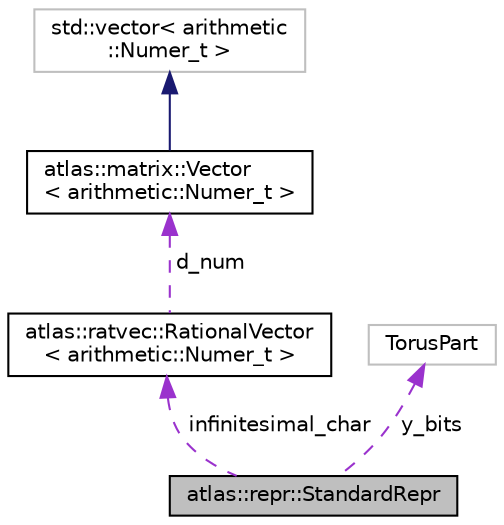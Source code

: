 digraph "atlas::repr::StandardRepr"
{
  edge [fontname="Helvetica",fontsize="10",labelfontname="Helvetica",labelfontsize="10"];
  node [fontname="Helvetica",fontsize="10",shape=record];
  Node1 [label="atlas::repr::StandardRepr",height=0.2,width=0.4,color="black", fillcolor="grey75", style="filled", fontcolor="black"];
  Node2 -> Node1 [dir="back",color="darkorchid3",fontsize="10",style="dashed",label=" infinitesimal_char" ,fontname="Helvetica"];
  Node2 [label="atlas::ratvec::RationalVector\l\< arithmetic::Numer_t \>",height=0.2,width=0.4,color="black", fillcolor="white", style="filled",URL="$classatlas_1_1ratvec_1_1RationalVector.html"];
  Node3 -> Node2 [dir="back",color="darkorchid3",fontsize="10",style="dashed",label=" d_num" ,fontname="Helvetica"];
  Node3 [label="atlas::matrix::Vector\l\< arithmetic::Numer_t \>",height=0.2,width=0.4,color="black", fillcolor="white", style="filled",URL="$classatlas_1_1matrix_1_1Vector.html"];
  Node4 -> Node3 [dir="back",color="midnightblue",fontsize="10",style="solid",fontname="Helvetica"];
  Node4 [label="std::vector\< arithmetic\l::Numer_t  \>",height=0.2,width=0.4,color="grey75", fillcolor="white", style="filled"];
  Node5 -> Node1 [dir="back",color="darkorchid3",fontsize="10",style="dashed",label=" y_bits" ,fontname="Helvetica"];
  Node5 [label="TorusPart",height=0.2,width=0.4,color="grey75", fillcolor="white", style="filled"];
}
